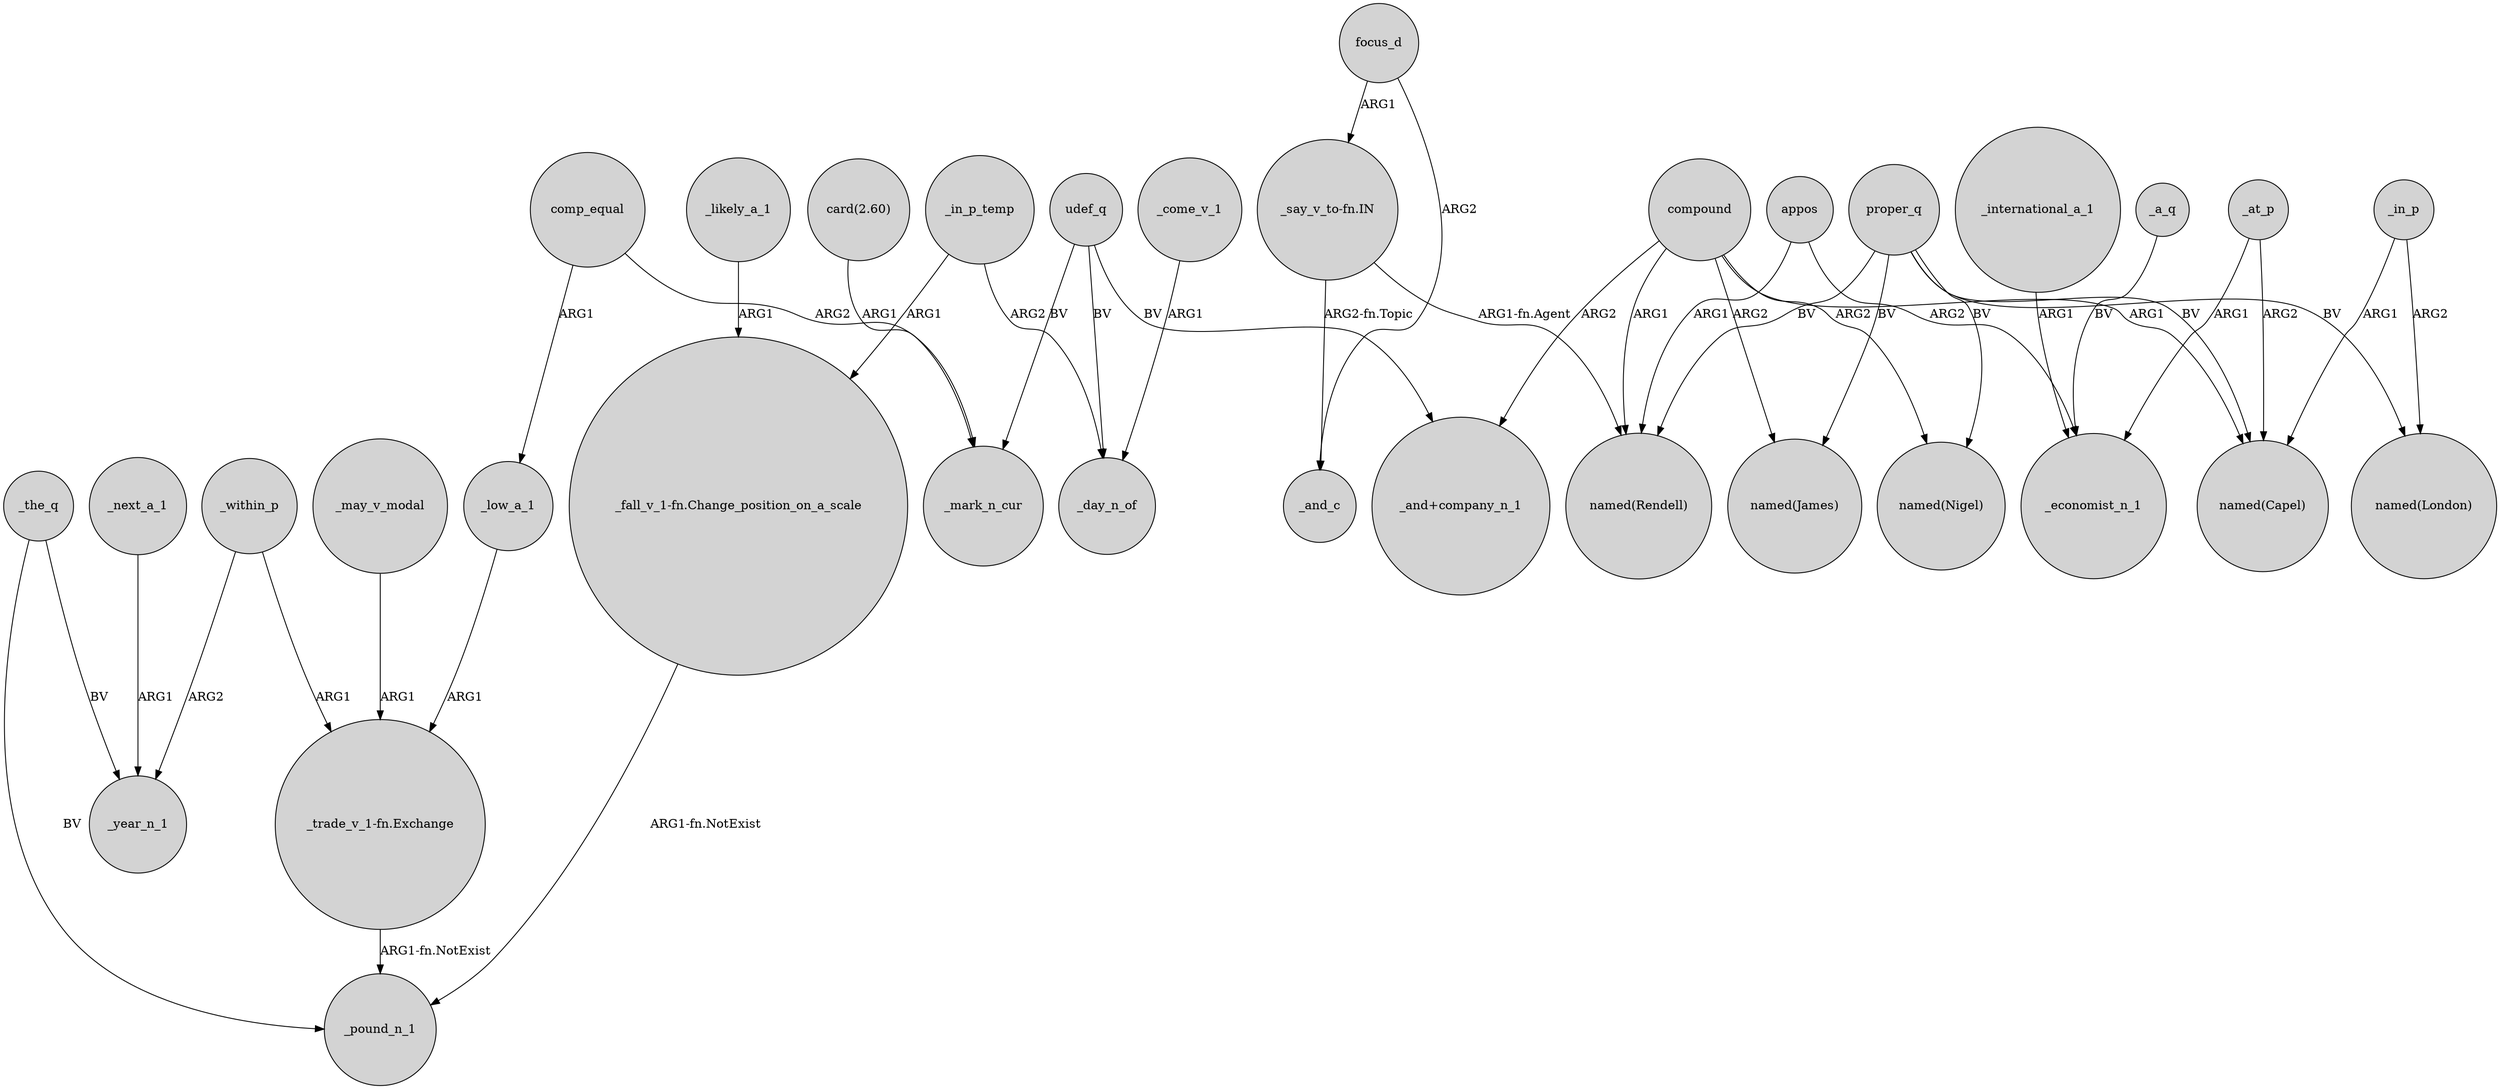 digraph {
	node [shape=circle style=filled]
	_within_p -> _year_n_1 [label=ARG2]
	compound -> "named(Nigel)" [label=ARG2]
	proper_q -> "named(Rendell)" [label=BV]
	"_trade_v_1-fn.Exchange" -> _pound_n_1 [label="ARG1-fn.NotExist"]
	compound -> "named(Capel)" [label=ARG1]
	comp_equal -> _low_a_1 [label=ARG1]
	_in_p -> "named(London)" [label=ARG2]
	_within_p -> "_trade_v_1-fn.Exchange" [label=ARG1]
	_the_q -> _pound_n_1 [label=BV]
	"_say_v_to-fn.IN" -> "named(Rendell)" [label="ARG1-fn.Agent"]
	appos -> _economist_n_1 [label=ARG2]
	compound -> "named(James)" [label=ARG2]
	udef_q -> _mark_n_cur [label=BV]
	_come_v_1 -> _day_n_of [label=ARG1]
	udef_q -> _day_n_of [label=BV]
	_a_q -> _economist_n_1 [label=BV]
	_at_p -> "named(Capel)" [label=ARG2]
	_may_v_modal -> "_trade_v_1-fn.Exchange" [label=ARG1]
	focus_d -> _and_c [label=ARG2]
	focus_d -> "_say_v_to-fn.IN" [label=ARG1]
	comp_equal -> _mark_n_cur [label=ARG2]
	_in_p -> "named(Capel)" [label=ARG1]
	"card(2.60)" -> _mark_n_cur [label=ARG1]
	_international_a_1 -> _economist_n_1 [label=ARG1]
	_in_p_temp -> _day_n_of [label=ARG2]
	compound -> "_and+company_n_1" [label=ARG2]
	_next_a_1 -> _year_n_1 [label=ARG1]
	"_say_v_to-fn.IN" -> _and_c [label="ARG2-fn.Topic"]
	proper_q -> "named(James)" [label=BV]
	_at_p -> _economist_n_1 [label=ARG1]
	_the_q -> _year_n_1 [label=BV]
	proper_q -> "named(London)" [label=BV]
	proper_q -> "named(Capel)" [label=BV]
	udef_q -> "_and+company_n_1" [label=BV]
	_in_p_temp -> "_fall_v_1-fn.Change_position_on_a_scale" [label=ARG1]
	appos -> "named(Rendell)" [label=ARG1]
	_likely_a_1 -> "_fall_v_1-fn.Change_position_on_a_scale" [label=ARG1]
	compound -> "named(Rendell)" [label=ARG1]
	proper_q -> "named(Nigel)" [label=BV]
	_low_a_1 -> "_trade_v_1-fn.Exchange" [label=ARG1]
	"_fall_v_1-fn.Change_position_on_a_scale" -> _pound_n_1 [label="ARG1-fn.NotExist"]
}
